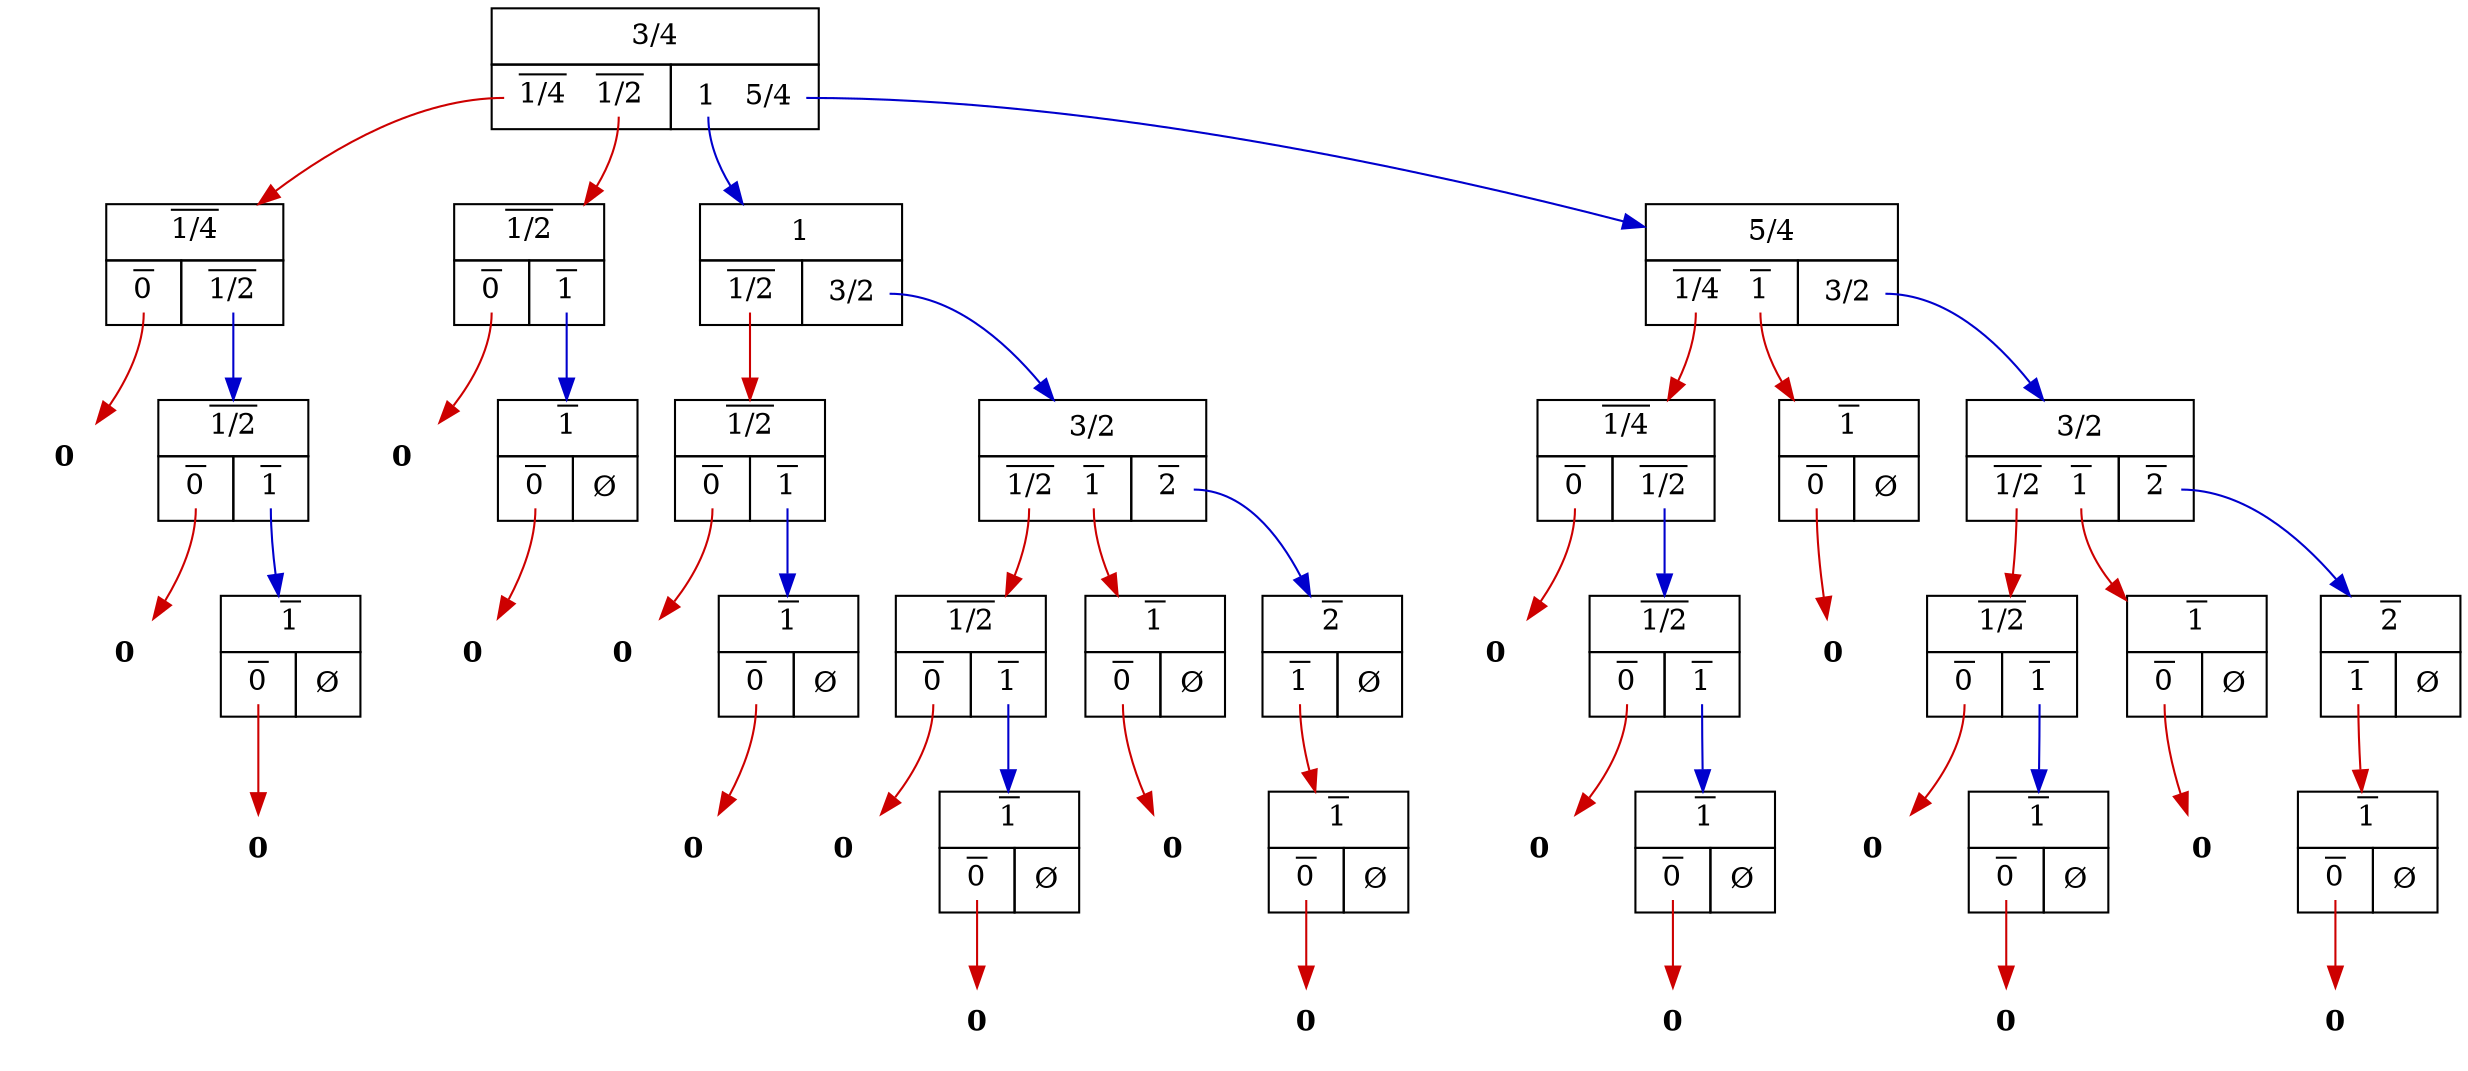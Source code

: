 digraph "0.75" {
   node_1 [shape=none,margin=0,label=
         <<TABLE BORDER="0" CELLBORDER="1" CELLSPACING="0" CELLPADDING="4">
         <TR><TD  CELLPADDING="5pt" COLSPAN="2">3/4</TD></TR>
         <TR><TD PORT="L"> <TABLE BORDER="0" CELLBORDER="0" CELLPADDING="0"><TR><TD CELLPADDING="1pt" PORT="1/4,1"> <o>1/4</o> </TD> &nbsp; <TD CELLPADDING="1pt" PORT="1/2,2"> <o>1/2</o> </TD> &nbsp; </TR></TABLE> </TD><TD PORT="R"> <TABLE BORDER="0" CELLBORDER="0" CELLPADDING="0"><TR><TD CELLPADDING="1pt"  PORT="1,1"> 1 </TD> &nbsp; <TD CELLPADDING="1pt"  PORT="5/4,2"> 5/4 </TD> &nbsp; </TR></TABLE> </TD></TR>
         </TABLE>>,
         ];
   node_1:"1/4,1" -> node_2 [color="red3", dir=forward];
   node_2 [shape=none,margin=0,label=
         <<TABLE BORDER="0" CELLBORDER="1" CELLSPACING="0" CELLPADDING="4">
         <TR><TD  CELLPADDING="5pt" COLSPAN="2"><o>1/4</o></TD></TR>
         <TR><TD PORT="L"> <TABLE BORDER="0" CELLBORDER="0" CELLPADDING="0"><TR><TD CELLPADDING="1pt" PORT="0,1"> <o>0</o> </TD> &nbsp; </TR></TABLE> </TD><TD PORT="R"> <TABLE BORDER="0" CELLBORDER="0" CELLPADDING="0"><TR><TD CELLPADDING="1pt"  PORT="1/2,1"> <o>1/2</o> </TD> &nbsp; </TR></TABLE> </TD></TR>
         </TABLE>>,
         ];
   node_2:"0,1" -> node_3 [color="red3", dir=forward];
   node_3 [shape=none,margin=0,label=<<B>0</B>>]
   node_2:"1/2,1" -> node_4 [color="blue3", dir=forward];
   node_4 [shape=none,margin=0,label=
         <<TABLE BORDER="0" CELLBORDER="1" CELLSPACING="0" CELLPADDING="4">
         <TR><TD  CELLPADDING="5pt" COLSPAN="2"><o>1/2</o></TD></TR>
         <TR><TD PORT="L"> <TABLE BORDER="0" CELLBORDER="0" CELLPADDING="0"><TR><TD CELLPADDING="1pt" PORT="0,1"> <o>0</o> </TD> &nbsp; </TR></TABLE> </TD><TD PORT="R"> <TABLE BORDER="0" CELLBORDER="0" CELLPADDING="0"><TR><TD CELLPADDING="1pt"  PORT="1,1"> <o>1</o> </TD> &nbsp; </TR></TABLE> </TD></TR>
         </TABLE>>,
         ];
   node_4:"0,1" -> node_5 [color="red3", dir=forward];
   node_5 [shape=none,margin=0,label=<<B>0</B>>]
   node_4:"1,1" -> node_6 [color="blue3", dir=forward];
   node_6 [shape=none,margin=0,label=
         <<TABLE BORDER="0" CELLBORDER="1" CELLSPACING="0" CELLPADDING="4">
         <TR><TD  CELLPADDING="5pt" COLSPAN="2"><o>1</o></TD></TR>
         <TR><TD PORT="L"> <TABLE BORDER="0" CELLBORDER="0" CELLPADDING="0"><TR><TD CELLPADDING="1pt" PORT="0,1"> <o>0</o> </TD> &nbsp; </TR></TABLE> </TD><TD PORT="R"> Ø </TD></TR>
         </TABLE>>,
         ];
   node_6:"0,1" -> node_7 [color="red3", dir=forward];
   node_7 [shape=none,margin=0,label=<<B>0</B>>]
   node_1:"1/2,2" -> node_8 [color="red3", dir=forward];
   node_8 [shape=none,margin=0,label=
         <<TABLE BORDER="0" CELLBORDER="1" CELLSPACING="0" CELLPADDING="4">
         <TR><TD  CELLPADDING="5pt" COLSPAN="2"><o>1/2</o></TD></TR>
         <TR><TD PORT="L"> <TABLE BORDER="0" CELLBORDER="0" CELLPADDING="0"><TR><TD CELLPADDING="1pt" PORT="0,1"> <o>0</o> </TD> &nbsp; </TR></TABLE> </TD><TD PORT="R"> <TABLE BORDER="0" CELLBORDER="0" CELLPADDING="0"><TR><TD CELLPADDING="1pt"  PORT="1,1"> <o>1</o> </TD> &nbsp; </TR></TABLE> </TD></TR>
         </TABLE>>,
         ];
   node_8:"0,1" -> node_9 [color="red3", dir=forward];
   node_9 [shape=none,margin=0,label=<<B>0</B>>]
   node_8:"1,1" -> node_10 [color="blue3", dir=forward];
   node_10 [shape=none,margin=0,label=
         <<TABLE BORDER="0" CELLBORDER="1" CELLSPACING="0" CELLPADDING="4">
         <TR><TD  CELLPADDING="5pt" COLSPAN="2"><o>1</o></TD></TR>
         <TR><TD PORT="L"> <TABLE BORDER="0" CELLBORDER="0" CELLPADDING="0"><TR><TD CELLPADDING="1pt" PORT="0,1"> <o>0</o> </TD> &nbsp; </TR></TABLE> </TD><TD PORT="R"> Ø </TD></TR>
         </TABLE>>,
         ];
   node_10:"0,1" -> node_11 [color="red3", dir=forward];
   node_11 [shape=none,margin=0,label=<<B>0</B>>]
   node_1:"1,1" -> node_12 [color="blue3", dir=forward];
   node_12 [shape=none,margin=0,label=
         <<TABLE BORDER="0" CELLBORDER="1" CELLSPACING="0" CELLPADDING="4">
         <TR><TD  CELLPADDING="5pt" COLSPAN="2">1</TD></TR>
         <TR><TD PORT="L"> <TABLE BORDER="0" CELLBORDER="0" CELLPADDING="0"><TR><TD CELLPADDING="1pt" PORT="1/2,1"> <o>1/2</o> </TD> &nbsp; </TR></TABLE> </TD><TD PORT="R"> <TABLE BORDER="0" CELLBORDER="0" CELLPADDING="0"><TR><TD CELLPADDING="1pt"  PORT="3/2,1"> 3/2 </TD> &nbsp; </TR></TABLE> </TD></TR>
         </TABLE>>,
         ];
   node_12:"1/2,1" -> node_13 [color="red3", dir=forward];
   node_13 [shape=none,margin=0,label=
         <<TABLE BORDER="0" CELLBORDER="1" CELLSPACING="0" CELLPADDING="4">
         <TR><TD  CELLPADDING="5pt" COLSPAN="2"><o>1/2</o></TD></TR>
         <TR><TD PORT="L"> <TABLE BORDER="0" CELLBORDER="0" CELLPADDING="0"><TR><TD CELLPADDING="1pt" PORT="0,1"> <o>0</o> </TD> &nbsp; </TR></TABLE> </TD><TD PORT="R"> <TABLE BORDER="0" CELLBORDER="0" CELLPADDING="0"><TR><TD CELLPADDING="1pt"  PORT="1,1"> <o>1</o> </TD> &nbsp; </TR></TABLE> </TD></TR>
         </TABLE>>,
         ];
   node_13:"0,1" -> node_14 [color="red3", dir=forward];
   node_14 [shape=none,margin=0,label=<<B>0</B>>]
   node_13:"1,1" -> node_15 [color="blue3", dir=forward];
   node_15 [shape=none,margin=0,label=
         <<TABLE BORDER="0" CELLBORDER="1" CELLSPACING="0" CELLPADDING="4">
         <TR><TD  CELLPADDING="5pt" COLSPAN="2"><o>1</o></TD></TR>
         <TR><TD PORT="L"> <TABLE BORDER="0" CELLBORDER="0" CELLPADDING="0"><TR><TD CELLPADDING="1pt" PORT="0,1"> <o>0</o> </TD> &nbsp; </TR></TABLE> </TD><TD PORT="R"> Ø </TD></TR>
         </TABLE>>,
         ];
   node_15:"0,1" -> node_16 [color="red3", dir=forward];
   node_16 [shape=none,margin=0,label=<<B>0</B>>]
   node_12:"3/2,1" -> node_17 [color="blue3", dir=forward];
   node_17 [shape=none,margin=0,label=
         <<TABLE BORDER="0" CELLBORDER="1" CELLSPACING="0" CELLPADDING="4">
         <TR><TD  CELLPADDING="5pt" COLSPAN="2">3/2</TD></TR>
         <TR><TD PORT="L"> <TABLE BORDER="0" CELLBORDER="0" CELLPADDING="0"><TR><TD CELLPADDING="1pt" PORT="1/2,1"> <o>1/2</o> </TD> &nbsp; <TD CELLPADDING="1pt" PORT="1,2"> <o>1</o> </TD> &nbsp; </TR></TABLE> </TD><TD PORT="R"> <TABLE BORDER="0" CELLBORDER="0" CELLPADDING="0"><TR><TD CELLPADDING="1pt"  PORT="2,1"> <o>2</o> </TD> &nbsp; </TR></TABLE> </TD></TR>
         </TABLE>>,
         ];
   node_17:"1/2,1" -> node_18 [color="red3", dir=forward];
   node_18 [shape=none,margin=0,label=
         <<TABLE BORDER="0" CELLBORDER="1" CELLSPACING="0" CELLPADDING="4">
         <TR><TD  CELLPADDING="5pt" COLSPAN="2"><o>1/2</o></TD></TR>
         <TR><TD PORT="L"> <TABLE BORDER="0" CELLBORDER="0" CELLPADDING="0"><TR><TD CELLPADDING="1pt" PORT="0,1"> <o>0</o> </TD> &nbsp; </TR></TABLE> </TD><TD PORT="R"> <TABLE BORDER="0" CELLBORDER="0" CELLPADDING="0"><TR><TD CELLPADDING="1pt"  PORT="1,1"> <o>1</o> </TD> &nbsp; </TR></TABLE> </TD></TR>
         </TABLE>>,
         ];
   node_18:"0,1" -> node_19 [color="red3", dir=forward];
   node_19 [shape=none,margin=0,label=<<B>0</B>>]
   node_18:"1,1" -> node_20 [color="blue3", dir=forward];
   node_20 [shape=none,margin=0,label=
         <<TABLE BORDER="0" CELLBORDER="1" CELLSPACING="0" CELLPADDING="4">
         <TR><TD  CELLPADDING="5pt" COLSPAN="2"><o>1</o></TD></TR>
         <TR><TD PORT="L"> <TABLE BORDER="0" CELLBORDER="0" CELLPADDING="0"><TR><TD CELLPADDING="1pt" PORT="0,1"> <o>0</o> </TD> &nbsp; </TR></TABLE> </TD><TD PORT="R"> Ø </TD></TR>
         </TABLE>>,
         ];
   node_20:"0,1" -> node_21 [color="red3", dir=forward];
   node_21 [shape=none,margin=0,label=<<B>0</B>>]
   node_17:"1,2" -> node_22 [color="red3", dir=forward];
   node_22 [shape=none,margin=0,label=
         <<TABLE BORDER="0" CELLBORDER="1" CELLSPACING="0" CELLPADDING="4">
         <TR><TD  CELLPADDING="5pt" COLSPAN="2"><o>1</o></TD></TR>
         <TR><TD PORT="L"> <TABLE BORDER="0" CELLBORDER="0" CELLPADDING="0"><TR><TD CELLPADDING="1pt" PORT="0,1"> <o>0</o> </TD> &nbsp; </TR></TABLE> </TD><TD PORT="R"> Ø </TD></TR>
         </TABLE>>,
         ];
   node_22:"0,1" -> node_23 [color="red3", dir=forward];
   node_23 [shape=none,margin=0,label=<<B>0</B>>]
   node_17:"2,1" -> node_24 [color="blue3", dir=forward];
   node_24 [shape=none,margin=0,label=
         <<TABLE BORDER="0" CELLBORDER="1" CELLSPACING="0" CELLPADDING="4">
         <TR><TD  CELLPADDING="5pt" COLSPAN="2"><o>2</o></TD></TR>
         <TR><TD PORT="L"> <TABLE BORDER="0" CELLBORDER="0" CELLPADDING="0"><TR><TD CELLPADDING="1pt" PORT="1,1"> <o>1</o> </TD> &nbsp; </TR></TABLE> </TD><TD PORT="R"> Ø </TD></TR>
         </TABLE>>,
         ];
   node_24:"1,1" -> node_25 [color="red3", dir=forward];
   node_25 [shape=none,margin=0,label=
         <<TABLE BORDER="0" CELLBORDER="1" CELLSPACING="0" CELLPADDING="4">
         <TR><TD  CELLPADDING="5pt" COLSPAN="2"><o>1</o></TD></TR>
         <TR><TD PORT="L"> <TABLE BORDER="0" CELLBORDER="0" CELLPADDING="0"><TR><TD CELLPADDING="1pt" PORT="0,1"> <o>0</o> </TD> &nbsp; </TR></TABLE> </TD><TD PORT="R"> Ø </TD></TR>
         </TABLE>>,
         ];
   node_25:"0,1" -> node_26 [color="red3", dir=forward];
   node_26 [shape=none,margin=0,label=<<B>0</B>>]
   node_1:"5/4,2" -> node_27 [color="blue3", dir=forward];
   node_27 [shape=none,margin=0,label=
         <<TABLE BORDER="0" CELLBORDER="1" CELLSPACING="0" CELLPADDING="4">
         <TR><TD  CELLPADDING="5pt" COLSPAN="2">5/4</TD></TR>
         <TR><TD PORT="L"> <TABLE BORDER="0" CELLBORDER="0" CELLPADDING="0"><TR><TD CELLPADDING="1pt" PORT="1/4,1"> <o>1/4</o> </TD> &nbsp; <TD CELLPADDING="1pt" PORT="1,2"> <o>1</o> </TD> &nbsp; </TR></TABLE> </TD><TD PORT="R"> <TABLE BORDER="0" CELLBORDER="0" CELLPADDING="0"><TR><TD CELLPADDING="1pt"  PORT="3/2,1"> 3/2 </TD> &nbsp; </TR></TABLE> </TD></TR>
         </TABLE>>,
         ];
   node_27:"1/4,1" -> node_28 [color="red3", dir=forward];
   node_28 [shape=none,margin=0,label=
         <<TABLE BORDER="0" CELLBORDER="1" CELLSPACING="0" CELLPADDING="4">
         <TR><TD  CELLPADDING="5pt" COLSPAN="2"><o>1/4</o></TD></TR>
         <TR><TD PORT="L"> <TABLE BORDER="0" CELLBORDER="0" CELLPADDING="0"><TR><TD CELLPADDING="1pt" PORT="0,1"> <o>0</o> </TD> &nbsp; </TR></TABLE> </TD><TD PORT="R"> <TABLE BORDER="0" CELLBORDER="0" CELLPADDING="0"><TR><TD CELLPADDING="1pt"  PORT="1/2,1"> <o>1/2</o> </TD> &nbsp; </TR></TABLE> </TD></TR>
         </TABLE>>,
         ];
   node_28:"0,1" -> node_29 [color="red3", dir=forward];
   node_29 [shape=none,margin=0,label=<<B>0</B>>]
   node_28:"1/2,1" -> node_30 [color="blue3", dir=forward];
   node_30 [shape=none,margin=0,label=
         <<TABLE BORDER="0" CELLBORDER="1" CELLSPACING="0" CELLPADDING="4">
         <TR><TD  CELLPADDING="5pt" COLSPAN="2"><o>1/2</o></TD></TR>
         <TR><TD PORT="L"> <TABLE BORDER="0" CELLBORDER="0" CELLPADDING="0"><TR><TD CELLPADDING="1pt" PORT="0,1"> <o>0</o> </TD> &nbsp; </TR></TABLE> </TD><TD PORT="R"> <TABLE BORDER="0" CELLBORDER="0" CELLPADDING="0"><TR><TD CELLPADDING="1pt"  PORT="1,1"> <o>1</o> </TD> &nbsp; </TR></TABLE> </TD></TR>
         </TABLE>>,
         ];
   node_30:"0,1" -> node_31 [color="red3", dir=forward];
   node_31 [shape=none,margin=0,label=<<B>0</B>>]
   node_30:"1,1" -> node_32 [color="blue3", dir=forward];
   node_32 [shape=none,margin=0,label=
         <<TABLE BORDER="0" CELLBORDER="1" CELLSPACING="0" CELLPADDING="4">
         <TR><TD  CELLPADDING="5pt" COLSPAN="2"><o>1</o></TD></TR>
         <TR><TD PORT="L"> <TABLE BORDER="0" CELLBORDER="0" CELLPADDING="0"><TR><TD CELLPADDING="1pt" PORT="0,1"> <o>0</o> </TD> &nbsp; </TR></TABLE> </TD><TD PORT="R"> Ø </TD></TR>
         </TABLE>>,
         ];
   node_32:"0,1" -> node_33 [color="red3", dir=forward];
   node_33 [shape=none,margin=0,label=<<B>0</B>>]
   node_27:"1,2" -> node_34 [color="red3", dir=forward];
   node_34 [shape=none,margin=0,label=
         <<TABLE BORDER="0" CELLBORDER="1" CELLSPACING="0" CELLPADDING="4">
         <TR><TD  CELLPADDING="5pt" COLSPAN="2"><o>1</o></TD></TR>
         <TR><TD PORT="L"> <TABLE BORDER="0" CELLBORDER="0" CELLPADDING="0"><TR><TD CELLPADDING="1pt" PORT="0,1"> <o>0</o> </TD> &nbsp; </TR></TABLE> </TD><TD PORT="R"> Ø </TD></TR>
         </TABLE>>,
         ];
   node_34:"0,1" -> node_35 [color="red3", dir=forward];
   node_35 [shape=none,margin=0,label=<<B>0</B>>]
   node_27:"3/2,1" -> node_36 [color="blue3", dir=forward];
   node_36 [shape=none,margin=0,label=
         <<TABLE BORDER="0" CELLBORDER="1" CELLSPACING="0" CELLPADDING="4">
         <TR><TD  CELLPADDING="5pt" COLSPAN="2">3/2</TD></TR>
         <TR><TD PORT="L"> <TABLE BORDER="0" CELLBORDER="0" CELLPADDING="0"><TR><TD CELLPADDING="1pt" PORT="1/2,1"> <o>1/2</o> </TD> &nbsp; <TD CELLPADDING="1pt" PORT="1,2"> <o>1</o> </TD> &nbsp; </TR></TABLE> </TD><TD PORT="R"> <TABLE BORDER="0" CELLBORDER="0" CELLPADDING="0"><TR><TD CELLPADDING="1pt"  PORT="2,1"> <o>2</o> </TD> &nbsp; </TR></TABLE> </TD></TR>
         </TABLE>>,
         ];
   node_36:"1/2,1" -> node_37 [color="red3", dir=forward];
   node_37 [shape=none,margin=0,label=
         <<TABLE BORDER="0" CELLBORDER="1" CELLSPACING="0" CELLPADDING="4">
         <TR><TD  CELLPADDING="5pt" COLSPAN="2"><o>1/2</o></TD></TR>
         <TR><TD PORT="L"> <TABLE BORDER="0" CELLBORDER="0" CELLPADDING="0"><TR><TD CELLPADDING="1pt" PORT="0,1"> <o>0</o> </TD> &nbsp; </TR></TABLE> </TD><TD PORT="R"> <TABLE BORDER="0" CELLBORDER="0" CELLPADDING="0"><TR><TD CELLPADDING="1pt"  PORT="1,1"> <o>1</o> </TD> &nbsp; </TR></TABLE> </TD></TR>
         </TABLE>>,
         ];
   node_37:"0,1" -> node_38 [color="red3", dir=forward];
   node_38 [shape=none,margin=0,label=<<B>0</B>>]
   node_37:"1,1" -> node_39 [color="blue3", dir=forward];
   node_39 [shape=none,margin=0,label=
         <<TABLE BORDER="0" CELLBORDER="1" CELLSPACING="0" CELLPADDING="4">
         <TR><TD  CELLPADDING="5pt" COLSPAN="2"><o>1</o></TD></TR>
         <TR><TD PORT="L"> <TABLE BORDER="0" CELLBORDER="0" CELLPADDING="0"><TR><TD CELLPADDING="1pt" PORT="0,1"> <o>0</o> </TD> &nbsp; </TR></TABLE> </TD><TD PORT="R"> Ø </TD></TR>
         </TABLE>>,
         ];
   node_39:"0,1" -> node_40 [color="red3", dir=forward];
   node_40 [shape=none,margin=0,label=<<B>0</B>>]
   node_36:"1,2" -> node_41 [color="red3", dir=forward];
   node_41 [shape=none,margin=0,label=
         <<TABLE BORDER="0" CELLBORDER="1" CELLSPACING="0" CELLPADDING="4">
         <TR><TD  CELLPADDING="5pt" COLSPAN="2"><o>1</o></TD></TR>
         <TR><TD PORT="L"> <TABLE BORDER="0" CELLBORDER="0" CELLPADDING="0"><TR><TD CELLPADDING="1pt" PORT="0,1"> <o>0</o> </TD> &nbsp; </TR></TABLE> </TD><TD PORT="R"> Ø </TD></TR>
         </TABLE>>,
         ];
   node_41:"0,1" -> node_42 [color="red3", dir=forward];
   node_42 [shape=none,margin=0,label=<<B>0</B>>]
   node_36:"2,1" -> node_43 [color="blue3", dir=forward];
   node_43 [shape=none,margin=0,label=
         <<TABLE BORDER="0" CELLBORDER="1" CELLSPACING="0" CELLPADDING="4">
         <TR><TD  CELLPADDING="5pt" COLSPAN="2"><o>2</o></TD></TR>
         <TR><TD PORT="L"> <TABLE BORDER="0" CELLBORDER="0" CELLPADDING="0"><TR><TD CELLPADDING="1pt" PORT="1,1"> <o>1</o> </TD> &nbsp; </TR></TABLE> </TD><TD PORT="R"> Ø </TD></TR>
         </TABLE>>,
         ];
   node_43:"1,1" -> node_44 [color="red3", dir=forward];
   node_44 [shape=none,margin=0,label=
         <<TABLE BORDER="0" CELLBORDER="1" CELLSPACING="0" CELLPADDING="4">
         <TR><TD  CELLPADDING="5pt" COLSPAN="2"><o>1</o></TD></TR>
         <TR><TD PORT="L"> <TABLE BORDER="0" CELLBORDER="0" CELLPADDING="0"><TR><TD CELLPADDING="1pt" PORT="0,1"> <o>0</o> </TD> &nbsp; </TR></TABLE> </TD><TD PORT="R"> Ø </TD></TR>
         </TABLE>>,
         ];
   node_44:"0,1" -> node_45 [color="red3", dir=forward];
   node_45 [shape=none,margin=0,label=<<B>0</B>>]
}
